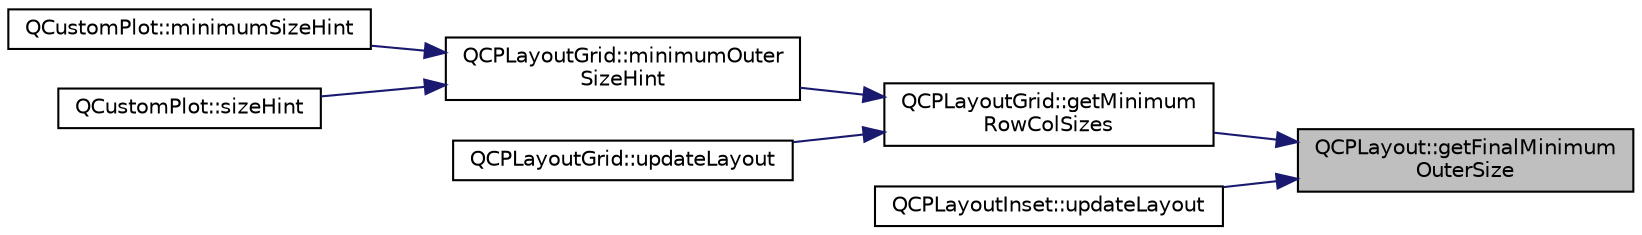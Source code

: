 digraph "QCPLayout::getFinalMinimumOuterSize"
{
 // LATEX_PDF_SIZE
  edge [fontname="Helvetica",fontsize="10",labelfontname="Helvetica",labelfontsize="10"];
  node [fontname="Helvetica",fontsize="10",shape=record];
  rankdir="RL";
  Node1 [label="QCPLayout::getFinalMinimum\lOuterSize",height=0.2,width=0.4,color="black", fillcolor="grey75", style="filled", fontcolor="black",tooltip=" "];
  Node1 -> Node2 [dir="back",color="midnightblue",fontsize="10",style="solid",fontname="Helvetica"];
  Node2 [label="QCPLayoutGrid::getMinimum\lRowColSizes",height=0.2,width=0.4,color="black", fillcolor="white", style="filled",URL="$classQCPLayoutGrid.html#a4b9a251919936f127a63fc1b9911cd4e",tooltip=" "];
  Node2 -> Node3 [dir="back",color="midnightblue",fontsize="10",style="solid",fontname="Helvetica"];
  Node3 [label="QCPLayoutGrid::minimumOuter\lSizeHint",height=0.2,width=0.4,color="black", fillcolor="white", style="filled",URL="$classQCPLayoutGrid.html#a0438bc58b4d3894d01db95b08d4268df",tooltip=" "];
  Node3 -> Node4 [dir="back",color="midnightblue",fontsize="10",style="solid",fontname="Helvetica"];
  Node4 [label="QCustomPlot::minimumSizeHint",height=0.2,width=0.4,color="black", fillcolor="white", style="filled",URL="$classQCustomPlot.html#a968a01cd4077d63aecde1aef1db057fc",tooltip=" "];
  Node3 -> Node5 [dir="back",color="midnightblue",fontsize="10",style="solid",fontname="Helvetica"];
  Node5 [label="QCustomPlot::sizeHint",height=0.2,width=0.4,color="black", fillcolor="white", style="filled",URL="$classQCustomPlot.html#ac9d6fe101e082daf756903b11f6e6213",tooltip=" "];
  Node2 -> Node6 [dir="back",color="midnightblue",fontsize="10",style="solid",fontname="Helvetica"];
  Node6 [label="QCPLayoutGrid::updateLayout",height=0.2,width=0.4,color="black", fillcolor="white", style="filled",URL="$classQCPLayoutGrid.html#a6cf43f14d3fa335fd8758561ccf1f78c",tooltip=" "];
  Node1 -> Node7 [dir="back",color="midnightblue",fontsize="10",style="solid",fontname="Helvetica"];
  Node7 [label="QCPLayoutInset::updateLayout",height=0.2,width=0.4,color="black", fillcolor="white", style="filled",URL="$classQCPLayoutInset.html#a493526b922ea66a75c45ef1842446988",tooltip=" "];
}

